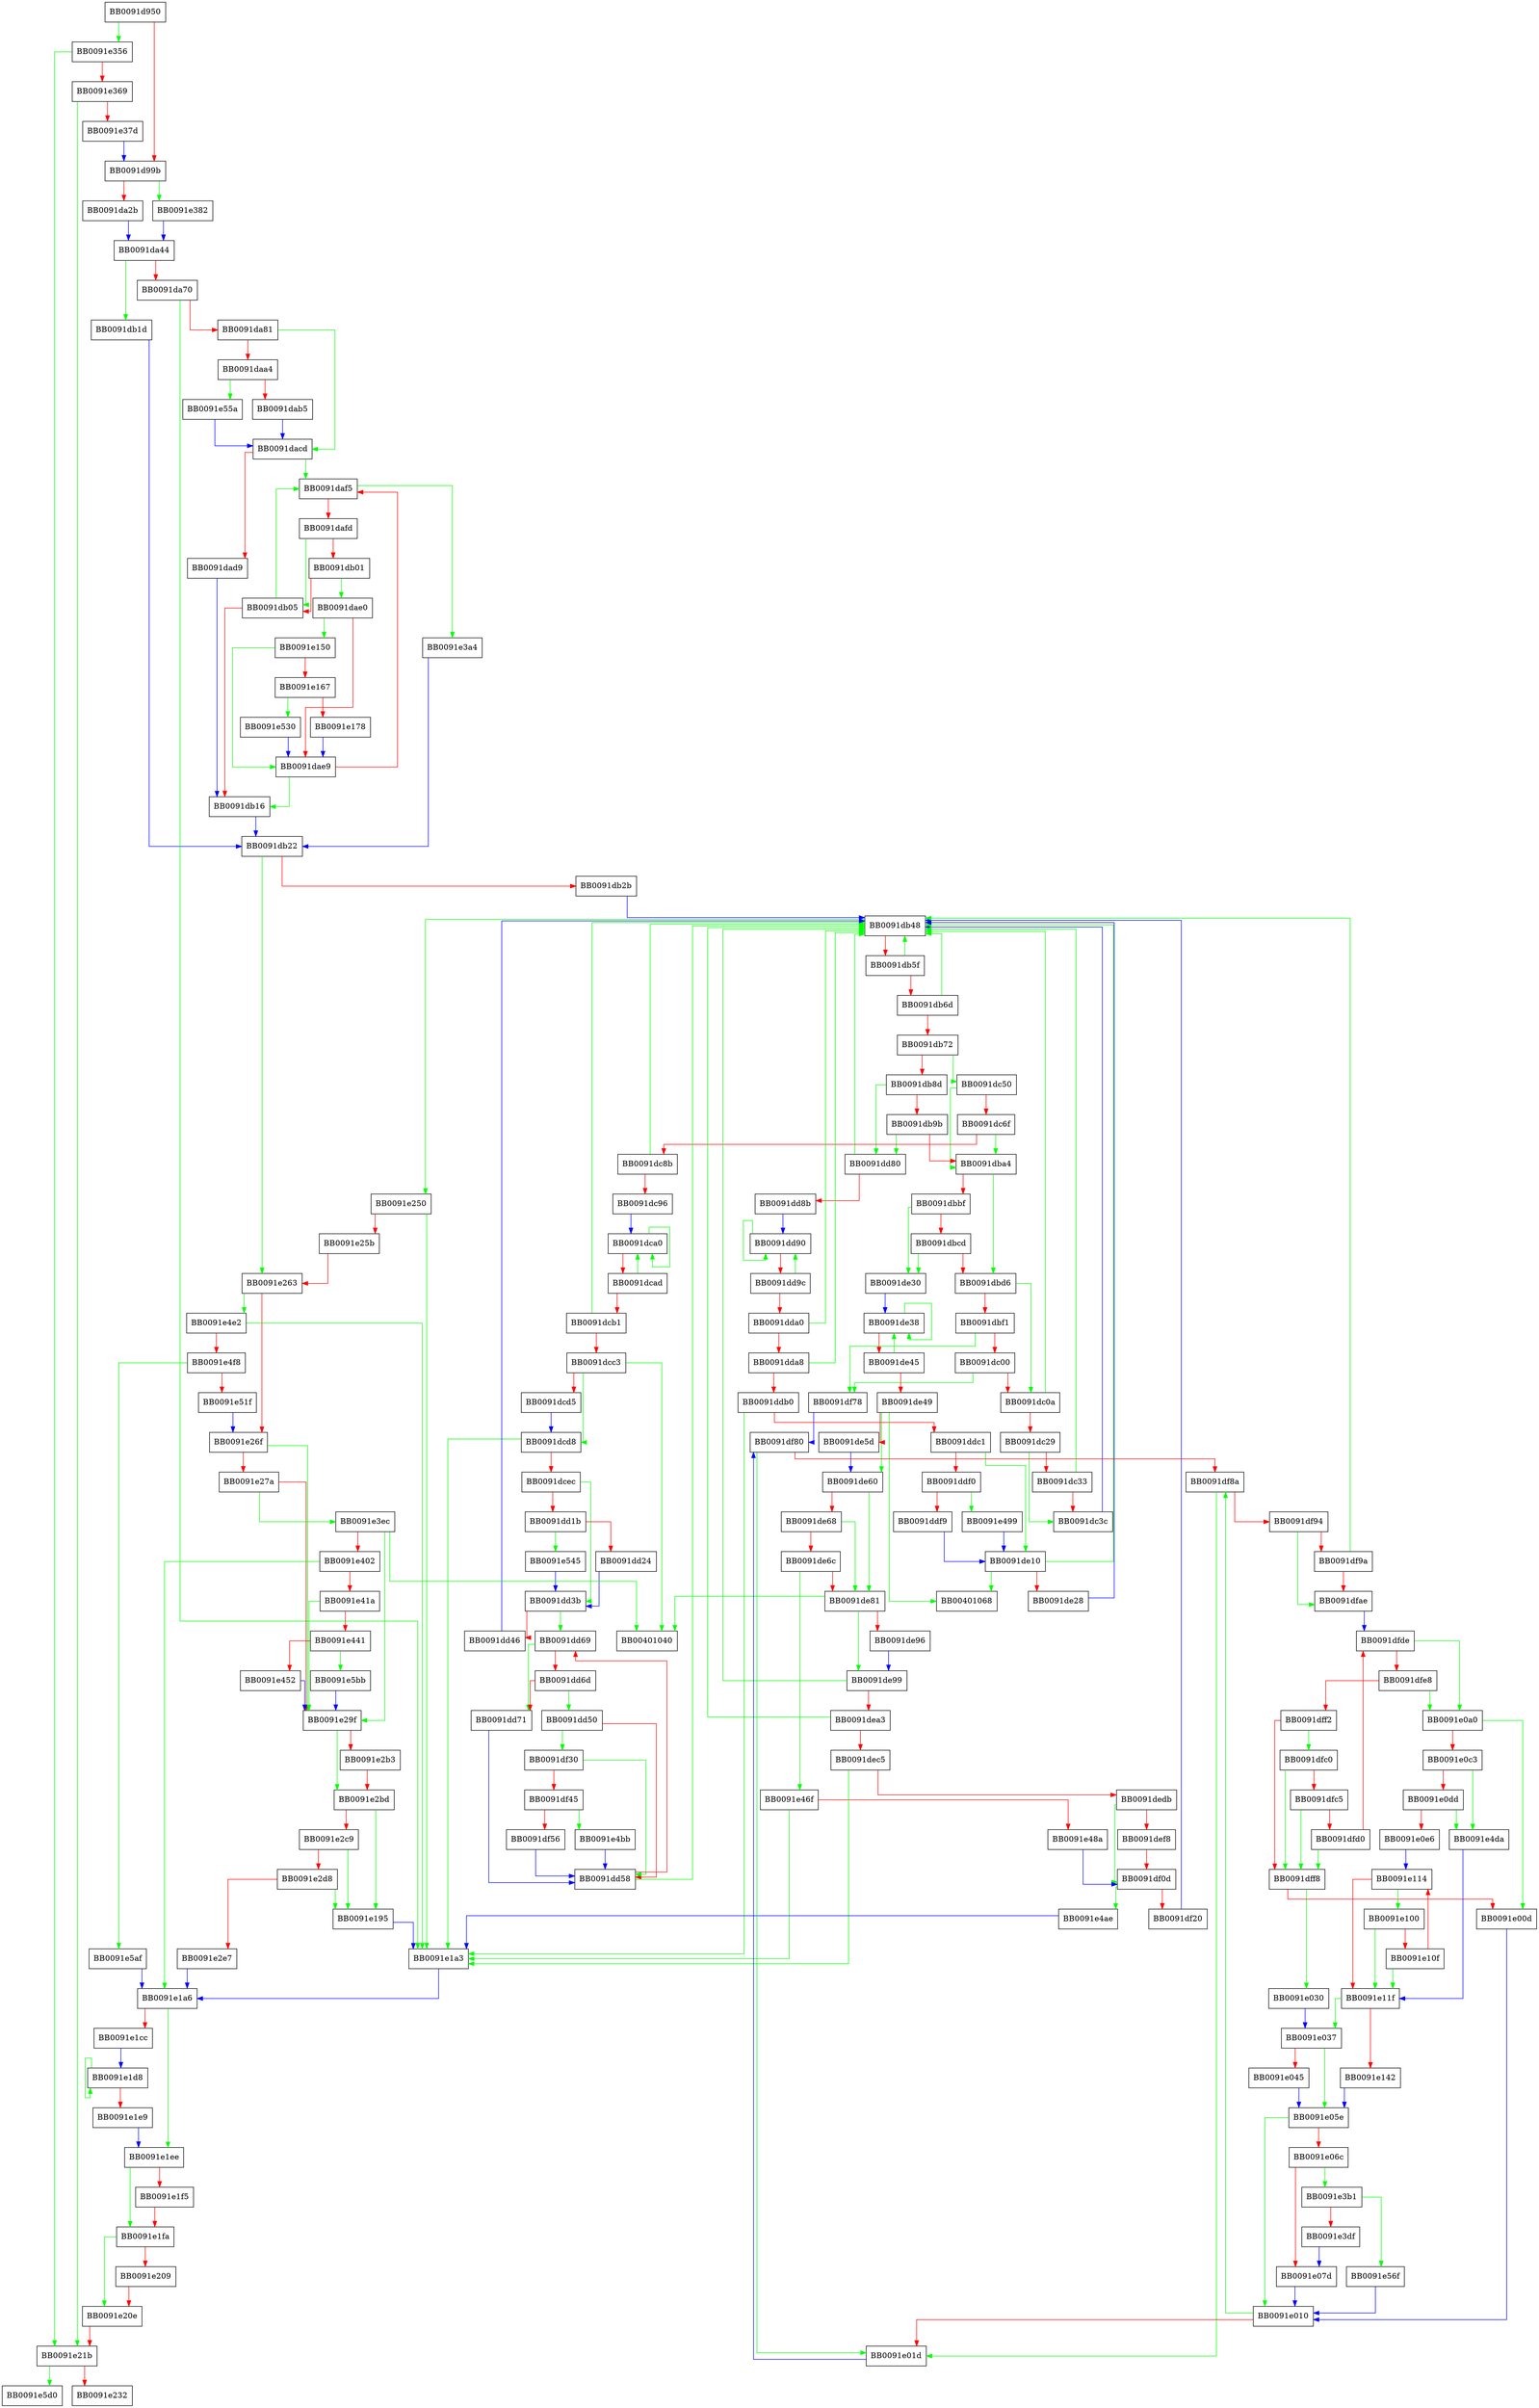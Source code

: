 digraph __resolv_conf_load {
  node [shape="box"];
  graph [splines=ortho];
  BB0091d950 -> BB0091e356 [color="green"];
  BB0091d950 -> BB0091d99b [color="red"];
  BB0091d99b -> BB0091e382 [color="green"];
  BB0091d99b -> BB0091da2b [color="red"];
  BB0091da2b -> BB0091da44 [color="blue"];
  BB0091da44 -> BB0091db1d [color="green"];
  BB0091da44 -> BB0091da70 [color="red"];
  BB0091da70 -> BB0091e1a3 [color="green"];
  BB0091da70 -> BB0091da81 [color="red"];
  BB0091da81 -> BB0091dacd [color="green"];
  BB0091da81 -> BB0091daa4 [color="red"];
  BB0091daa4 -> BB0091e55a [color="green"];
  BB0091daa4 -> BB0091dab5 [color="red"];
  BB0091dab5 -> BB0091dacd [color="blue"];
  BB0091dacd -> BB0091daf5 [color="green"];
  BB0091dacd -> BB0091dad9 [color="red"];
  BB0091dad9 -> BB0091db16 [color="blue"];
  BB0091dae0 -> BB0091e150 [color="green"];
  BB0091dae0 -> BB0091dae9 [color="red"];
  BB0091dae9 -> BB0091db16 [color="green"];
  BB0091dae9 -> BB0091daf5 [color="red"];
  BB0091daf5 -> BB0091e3a4 [color="green"];
  BB0091daf5 -> BB0091dafd [color="red"];
  BB0091dafd -> BB0091db05 [color="green"];
  BB0091dafd -> BB0091db01 [color="red"];
  BB0091db01 -> BB0091dae0 [color="green"];
  BB0091db01 -> BB0091db05 [color="red"];
  BB0091db05 -> BB0091daf5 [color="green"];
  BB0091db05 -> BB0091db16 [color="red"];
  BB0091db16 -> BB0091db22 [color="blue"];
  BB0091db1d -> BB0091db22 [color="blue"];
  BB0091db22 -> BB0091e263 [color="green"];
  BB0091db22 -> BB0091db2b [color="red"];
  BB0091db2b -> BB0091db48 [color="blue"];
  BB0091db48 -> BB0091e250 [color="green"];
  BB0091db48 -> BB0091db5f [color="red"];
  BB0091db5f -> BB0091db48 [color="green"];
  BB0091db5f -> BB0091db6d [color="red"];
  BB0091db6d -> BB0091db48 [color="green"];
  BB0091db6d -> BB0091db72 [color="red"];
  BB0091db72 -> BB0091dc50 [color="green"];
  BB0091db72 -> BB0091db8d [color="red"];
  BB0091db8d -> BB0091dd80 [color="green"];
  BB0091db8d -> BB0091db9b [color="red"];
  BB0091db9b -> BB0091dd80 [color="green"];
  BB0091db9b -> BB0091dba4 [color="red"];
  BB0091dba4 -> BB0091dbd6 [color="green"];
  BB0091dba4 -> BB0091dbbf [color="red"];
  BB0091dbbf -> BB0091de30 [color="green"];
  BB0091dbbf -> BB0091dbcd [color="red"];
  BB0091dbcd -> BB0091de30 [color="green"];
  BB0091dbcd -> BB0091dbd6 [color="red"];
  BB0091dbd6 -> BB0091dc0a [color="green"];
  BB0091dbd6 -> BB0091dbf1 [color="red"];
  BB0091dbf1 -> BB0091df78 [color="green"];
  BB0091dbf1 -> BB0091dc00 [color="red"];
  BB0091dc00 -> BB0091df78 [color="green"];
  BB0091dc00 -> BB0091dc0a [color="red"];
  BB0091dc0a -> BB0091db48 [color="green"];
  BB0091dc0a -> BB0091dc29 [color="red"];
  BB0091dc29 -> BB0091dc3c [color="green"];
  BB0091dc29 -> BB0091dc33 [color="red"];
  BB0091dc33 -> BB0091db48 [color="green"];
  BB0091dc33 -> BB0091dc3c [color="red"];
  BB0091dc3c -> BB0091db48 [color="blue"];
  BB0091dc50 -> BB0091dba4 [color="green"];
  BB0091dc50 -> BB0091dc6f [color="red"];
  BB0091dc6f -> BB0091dba4 [color="green"];
  BB0091dc6f -> BB0091dc8b [color="red"];
  BB0091dc8b -> BB0091db48 [color="green"];
  BB0091dc8b -> BB0091dc96 [color="red"];
  BB0091dc96 -> BB0091dca0 [color="blue"];
  BB0091dca0 -> BB0091dca0 [color="green"];
  BB0091dca0 -> BB0091dcad [color="red"];
  BB0091dcad -> BB0091dca0 [color="green"];
  BB0091dcad -> BB0091dcb1 [color="red"];
  BB0091dcb1 -> BB0091db48 [color="green"];
  BB0091dcb1 -> BB0091dcc3 [color="red"];
  BB0091dcc3 -> BB00401040 [color="green"];
  BB0091dcc3 -> BB0091dcd8 [color="green"];
  BB0091dcc3 -> BB0091dcd5 [color="red"];
  BB0091dcd5 -> BB0091dcd8 [color="blue"];
  BB0091dcd8 -> BB0091e1a3 [color="green"];
  BB0091dcd8 -> BB0091dcec [color="red"];
  BB0091dcec -> BB0091dd3b [color="green"];
  BB0091dcec -> BB0091dd1b [color="red"];
  BB0091dd1b -> BB0091e545 [color="green"];
  BB0091dd1b -> BB0091dd24 [color="red"];
  BB0091dd24 -> BB0091dd3b [color="blue"];
  BB0091dd3b -> BB0091dd69 [color="green"];
  BB0091dd3b -> BB0091dd46 [color="red"];
  BB0091dd46 -> BB0091db48 [color="blue"];
  BB0091dd50 -> BB0091df30 [color="green"];
  BB0091dd50 -> BB0091dd58 [color="red"];
  BB0091dd58 -> BB0091db48 [color="green"];
  BB0091dd58 -> BB0091dd69 [color="red"];
  BB0091dd69 -> BB0091dd71 [color="green"];
  BB0091dd69 -> BB0091dd6d [color="red"];
  BB0091dd6d -> BB0091dd50 [color="green"];
  BB0091dd6d -> BB0091dd71 [color="red"];
  BB0091dd71 -> BB0091dd58 [color="blue"];
  BB0091dd80 -> BB0091db48 [color="green"];
  BB0091dd80 -> BB0091dd8b [color="red"];
  BB0091dd8b -> BB0091dd90 [color="blue"];
  BB0091dd90 -> BB0091dd90 [color="green"];
  BB0091dd90 -> BB0091dd9c [color="red"];
  BB0091dd9c -> BB0091dd90 [color="green"];
  BB0091dd9c -> BB0091dda0 [color="red"];
  BB0091dda0 -> BB0091db48 [color="green"];
  BB0091dda0 -> BB0091dda8 [color="red"];
  BB0091dda8 -> BB0091db48 [color="green"];
  BB0091dda8 -> BB0091ddb0 [color="red"];
  BB0091ddb0 -> BB0091e1a3 [color="green"];
  BB0091ddb0 -> BB0091ddc1 [color="red"];
  BB0091ddc1 -> BB0091de10 [color="green"];
  BB0091ddc1 -> BB0091ddf0 [color="red"];
  BB0091ddf0 -> BB0091e499 [color="green"];
  BB0091ddf0 -> BB0091ddf9 [color="red"];
  BB0091ddf9 -> BB0091de10 [color="blue"];
  BB0091de10 -> BB00401068 [color="green"];
  BB0091de10 -> BB0091db48 [color="green"];
  BB0091de10 -> BB0091de28 [color="red"];
  BB0091de28 -> BB0091db48 [color="blue"];
  BB0091de30 -> BB0091de38 [color="blue"];
  BB0091de38 -> BB0091de38 [color="green"];
  BB0091de38 -> BB0091de45 [color="red"];
  BB0091de45 -> BB0091de38 [color="green"];
  BB0091de45 -> BB0091de49 [color="red"];
  BB0091de49 -> BB00401068 [color="green"];
  BB0091de49 -> BB0091de60 [color="green"];
  BB0091de49 -> BB0091de5d [color="red"];
  BB0091de5d -> BB0091de60 [color="blue"];
  BB0091de60 -> BB0091de81 [color="green"];
  BB0091de60 -> BB0091de68 [color="red"];
  BB0091de68 -> BB0091de81 [color="green"];
  BB0091de68 -> BB0091de6c [color="red"];
  BB0091de6c -> BB0091e46f [color="green"];
  BB0091de6c -> BB0091de81 [color="red"];
  BB0091de81 -> BB00401040 [color="green"];
  BB0091de81 -> BB0091de99 [color="green"];
  BB0091de81 -> BB0091de96 [color="red"];
  BB0091de96 -> BB0091de99 [color="blue"];
  BB0091de99 -> BB0091db48 [color="green"];
  BB0091de99 -> BB0091dea3 [color="red"];
  BB0091dea3 -> BB0091db48 [color="green"];
  BB0091dea3 -> BB0091dec5 [color="red"];
  BB0091dec5 -> BB0091e1a3 [color="green"];
  BB0091dec5 -> BB0091dedb [color="red"];
  BB0091dedb -> BB0091df0d [color="green"];
  BB0091dedb -> BB0091def8 [color="red"];
  BB0091def8 -> BB0091df0d [color="red"];
  BB0091df0d -> BB0091e4ae [color="green"];
  BB0091df0d -> BB0091df20 [color="red"];
  BB0091df20 -> BB0091db48 [color="blue"];
  BB0091df30 -> BB0091dd58 [color="green"];
  BB0091df30 -> BB0091df45 [color="red"];
  BB0091df45 -> BB0091e4bb [color="green"];
  BB0091df45 -> BB0091df56 [color="red"];
  BB0091df56 -> BB0091dd58 [color="blue"];
  BB0091df78 -> BB0091df80 [color="blue"];
  BB0091df80 -> BB0091e01d [color="green"];
  BB0091df80 -> BB0091df8a [color="red"];
  BB0091df8a -> BB0091e01d [color="green"];
  BB0091df8a -> BB0091df94 [color="red"];
  BB0091df94 -> BB0091dfae [color="green"];
  BB0091df94 -> BB0091df9a [color="red"];
  BB0091df9a -> BB0091db48 [color="green"];
  BB0091df9a -> BB0091dfae [color="red"];
  BB0091dfae -> BB0091dfde [color="blue"];
  BB0091dfc0 -> BB0091dff8 [color="green"];
  BB0091dfc0 -> BB0091dfc5 [color="red"];
  BB0091dfc5 -> BB0091dff8 [color="green"];
  BB0091dfc5 -> BB0091dfd0 [color="red"];
  BB0091dfd0 -> BB0091dff8 [color="green"];
  BB0091dfd0 -> BB0091dfde [color="red"];
  BB0091dfde -> BB0091e0a0 [color="green"];
  BB0091dfde -> BB0091dfe8 [color="red"];
  BB0091dfe8 -> BB0091e0a0 [color="green"];
  BB0091dfe8 -> BB0091dff2 [color="red"];
  BB0091dff2 -> BB0091dfc0 [color="green"];
  BB0091dff2 -> BB0091dff8 [color="red"];
  BB0091dff8 -> BB0091e030 [color="green"];
  BB0091dff8 -> BB0091e00d [color="red"];
  BB0091e00d -> BB0091e010 [color="blue"];
  BB0091e010 -> BB0091df8a [color="green"];
  BB0091e010 -> BB0091e01d [color="red"];
  BB0091e01d -> BB0091df80 [color="blue"];
  BB0091e030 -> BB0091e037 [color="blue"];
  BB0091e037 -> BB0091e05e [color="green"];
  BB0091e037 -> BB0091e045 [color="red"];
  BB0091e045 -> BB0091e05e [color="blue"];
  BB0091e05e -> BB0091e010 [color="green"];
  BB0091e05e -> BB0091e06c [color="red"];
  BB0091e06c -> BB0091e3b1 [color="green"];
  BB0091e06c -> BB0091e07d [color="red"];
  BB0091e07d -> BB0091e010 [color="blue"];
  BB0091e0a0 -> BB0091e00d [color="green"];
  BB0091e0a0 -> BB0091e0c3 [color="red"];
  BB0091e0c3 -> BB0091e4da [color="green"];
  BB0091e0c3 -> BB0091e0dd [color="red"];
  BB0091e0dd -> BB0091e4da [color="green"];
  BB0091e0dd -> BB0091e0e6 [color="red"];
  BB0091e0e6 -> BB0091e114 [color="blue"];
  BB0091e100 -> BB0091e11f [color="green"];
  BB0091e100 -> BB0091e10f [color="red"];
  BB0091e10f -> BB0091e11f [color="green"];
  BB0091e10f -> BB0091e114 [color="red"];
  BB0091e114 -> BB0091e100 [color="green"];
  BB0091e114 -> BB0091e11f [color="red"];
  BB0091e11f -> BB0091e037 [color="green"];
  BB0091e11f -> BB0091e142 [color="red"];
  BB0091e142 -> BB0091e05e [color="blue"];
  BB0091e150 -> BB0091dae9 [color="green"];
  BB0091e150 -> BB0091e167 [color="red"];
  BB0091e167 -> BB0091e530 [color="green"];
  BB0091e167 -> BB0091e178 [color="red"];
  BB0091e178 -> BB0091dae9 [color="blue"];
  BB0091e195 -> BB0091e1a3 [color="blue"];
  BB0091e1a3 -> BB0091e1a6 [color="blue"];
  BB0091e1a6 -> BB0091e1ee [color="green"];
  BB0091e1a6 -> BB0091e1cc [color="red"];
  BB0091e1cc -> BB0091e1d8 [color="blue"];
  BB0091e1d8 -> BB0091e1d8 [color="green"];
  BB0091e1d8 -> BB0091e1e9 [color="red"];
  BB0091e1e9 -> BB0091e1ee [color="blue"];
  BB0091e1ee -> BB0091e1fa [color="green"];
  BB0091e1ee -> BB0091e1f5 [color="red"];
  BB0091e1f5 -> BB0091e1fa [color="red"];
  BB0091e1fa -> BB0091e20e [color="green"];
  BB0091e1fa -> BB0091e209 [color="red"];
  BB0091e209 -> BB0091e20e [color="red"];
  BB0091e20e -> BB0091e21b [color="red"];
  BB0091e21b -> BB0091e5d0 [color="green"];
  BB0091e21b -> BB0091e232 [color="red"];
  BB0091e250 -> BB0091e1a3 [color="green"];
  BB0091e250 -> BB0091e25b [color="red"];
  BB0091e25b -> BB0091e263 [color="red"];
  BB0091e263 -> BB0091e4e2 [color="green"];
  BB0091e263 -> BB0091e26f [color="red"];
  BB0091e26f -> BB0091e29f [color="green"];
  BB0091e26f -> BB0091e27a [color="red"];
  BB0091e27a -> BB0091e3ec [color="green"];
  BB0091e27a -> BB0091e29f [color="red"];
  BB0091e29f -> BB0091e2bd [color="green"];
  BB0091e29f -> BB0091e2b3 [color="red"];
  BB0091e2b3 -> BB0091e2bd [color="red"];
  BB0091e2bd -> BB0091e195 [color="green"];
  BB0091e2bd -> BB0091e2c9 [color="red"];
  BB0091e2c9 -> BB0091e195 [color="green"];
  BB0091e2c9 -> BB0091e2d8 [color="red"];
  BB0091e2d8 -> BB0091e195 [color="green"];
  BB0091e2d8 -> BB0091e2e7 [color="red"];
  BB0091e2e7 -> BB0091e1a6 [color="blue"];
  BB0091e356 -> BB0091e21b [color="green"];
  BB0091e356 -> BB0091e369 [color="red"];
  BB0091e369 -> BB0091e21b [color="green"];
  BB0091e369 -> BB0091e37d [color="red"];
  BB0091e37d -> BB0091d99b [color="blue"];
  BB0091e382 -> BB0091da44 [color="blue"];
  BB0091e3a4 -> BB0091db22 [color="blue"];
  BB0091e3b1 -> BB0091e56f [color="green"];
  BB0091e3b1 -> BB0091e3df [color="red"];
  BB0091e3df -> BB0091e07d [color="blue"];
  BB0091e3ec -> BB00401040 [color="green"];
  BB0091e3ec -> BB0091e29f [color="green"];
  BB0091e3ec -> BB0091e402 [color="red"];
  BB0091e402 -> BB0091e1a6 [color="green"];
  BB0091e402 -> BB0091e41a [color="red"];
  BB0091e41a -> BB0091e29f [color="green"];
  BB0091e41a -> BB0091e441 [color="red"];
  BB0091e441 -> BB0091e5bb [color="green"];
  BB0091e441 -> BB0091e452 [color="red"];
  BB0091e452 -> BB0091e29f [color="blue"];
  BB0091e46f -> BB0091e1a3 [color="green"];
  BB0091e46f -> BB0091e48a [color="red"];
  BB0091e48a -> BB0091df0d [color="blue"];
  BB0091e499 -> BB0091de10 [color="blue"];
  BB0091e4ae -> BB0091e1a3 [color="blue"];
  BB0091e4bb -> BB0091dd58 [color="blue"];
  BB0091e4da -> BB0091e11f [color="blue"];
  BB0091e4e2 -> BB0091e1a3 [color="green"];
  BB0091e4e2 -> BB0091e4f8 [color="red"];
  BB0091e4f8 -> BB0091e5af [color="green"];
  BB0091e4f8 -> BB0091e51f [color="red"];
  BB0091e51f -> BB0091e26f [color="blue"];
  BB0091e530 -> BB0091dae9 [color="blue"];
  BB0091e545 -> BB0091dd3b [color="blue"];
  BB0091e55a -> BB0091dacd [color="blue"];
  BB0091e56f -> BB0091e010 [color="blue"];
  BB0091e5af -> BB0091e1a6 [color="blue"];
  BB0091e5bb -> BB0091e29f [color="blue"];
}